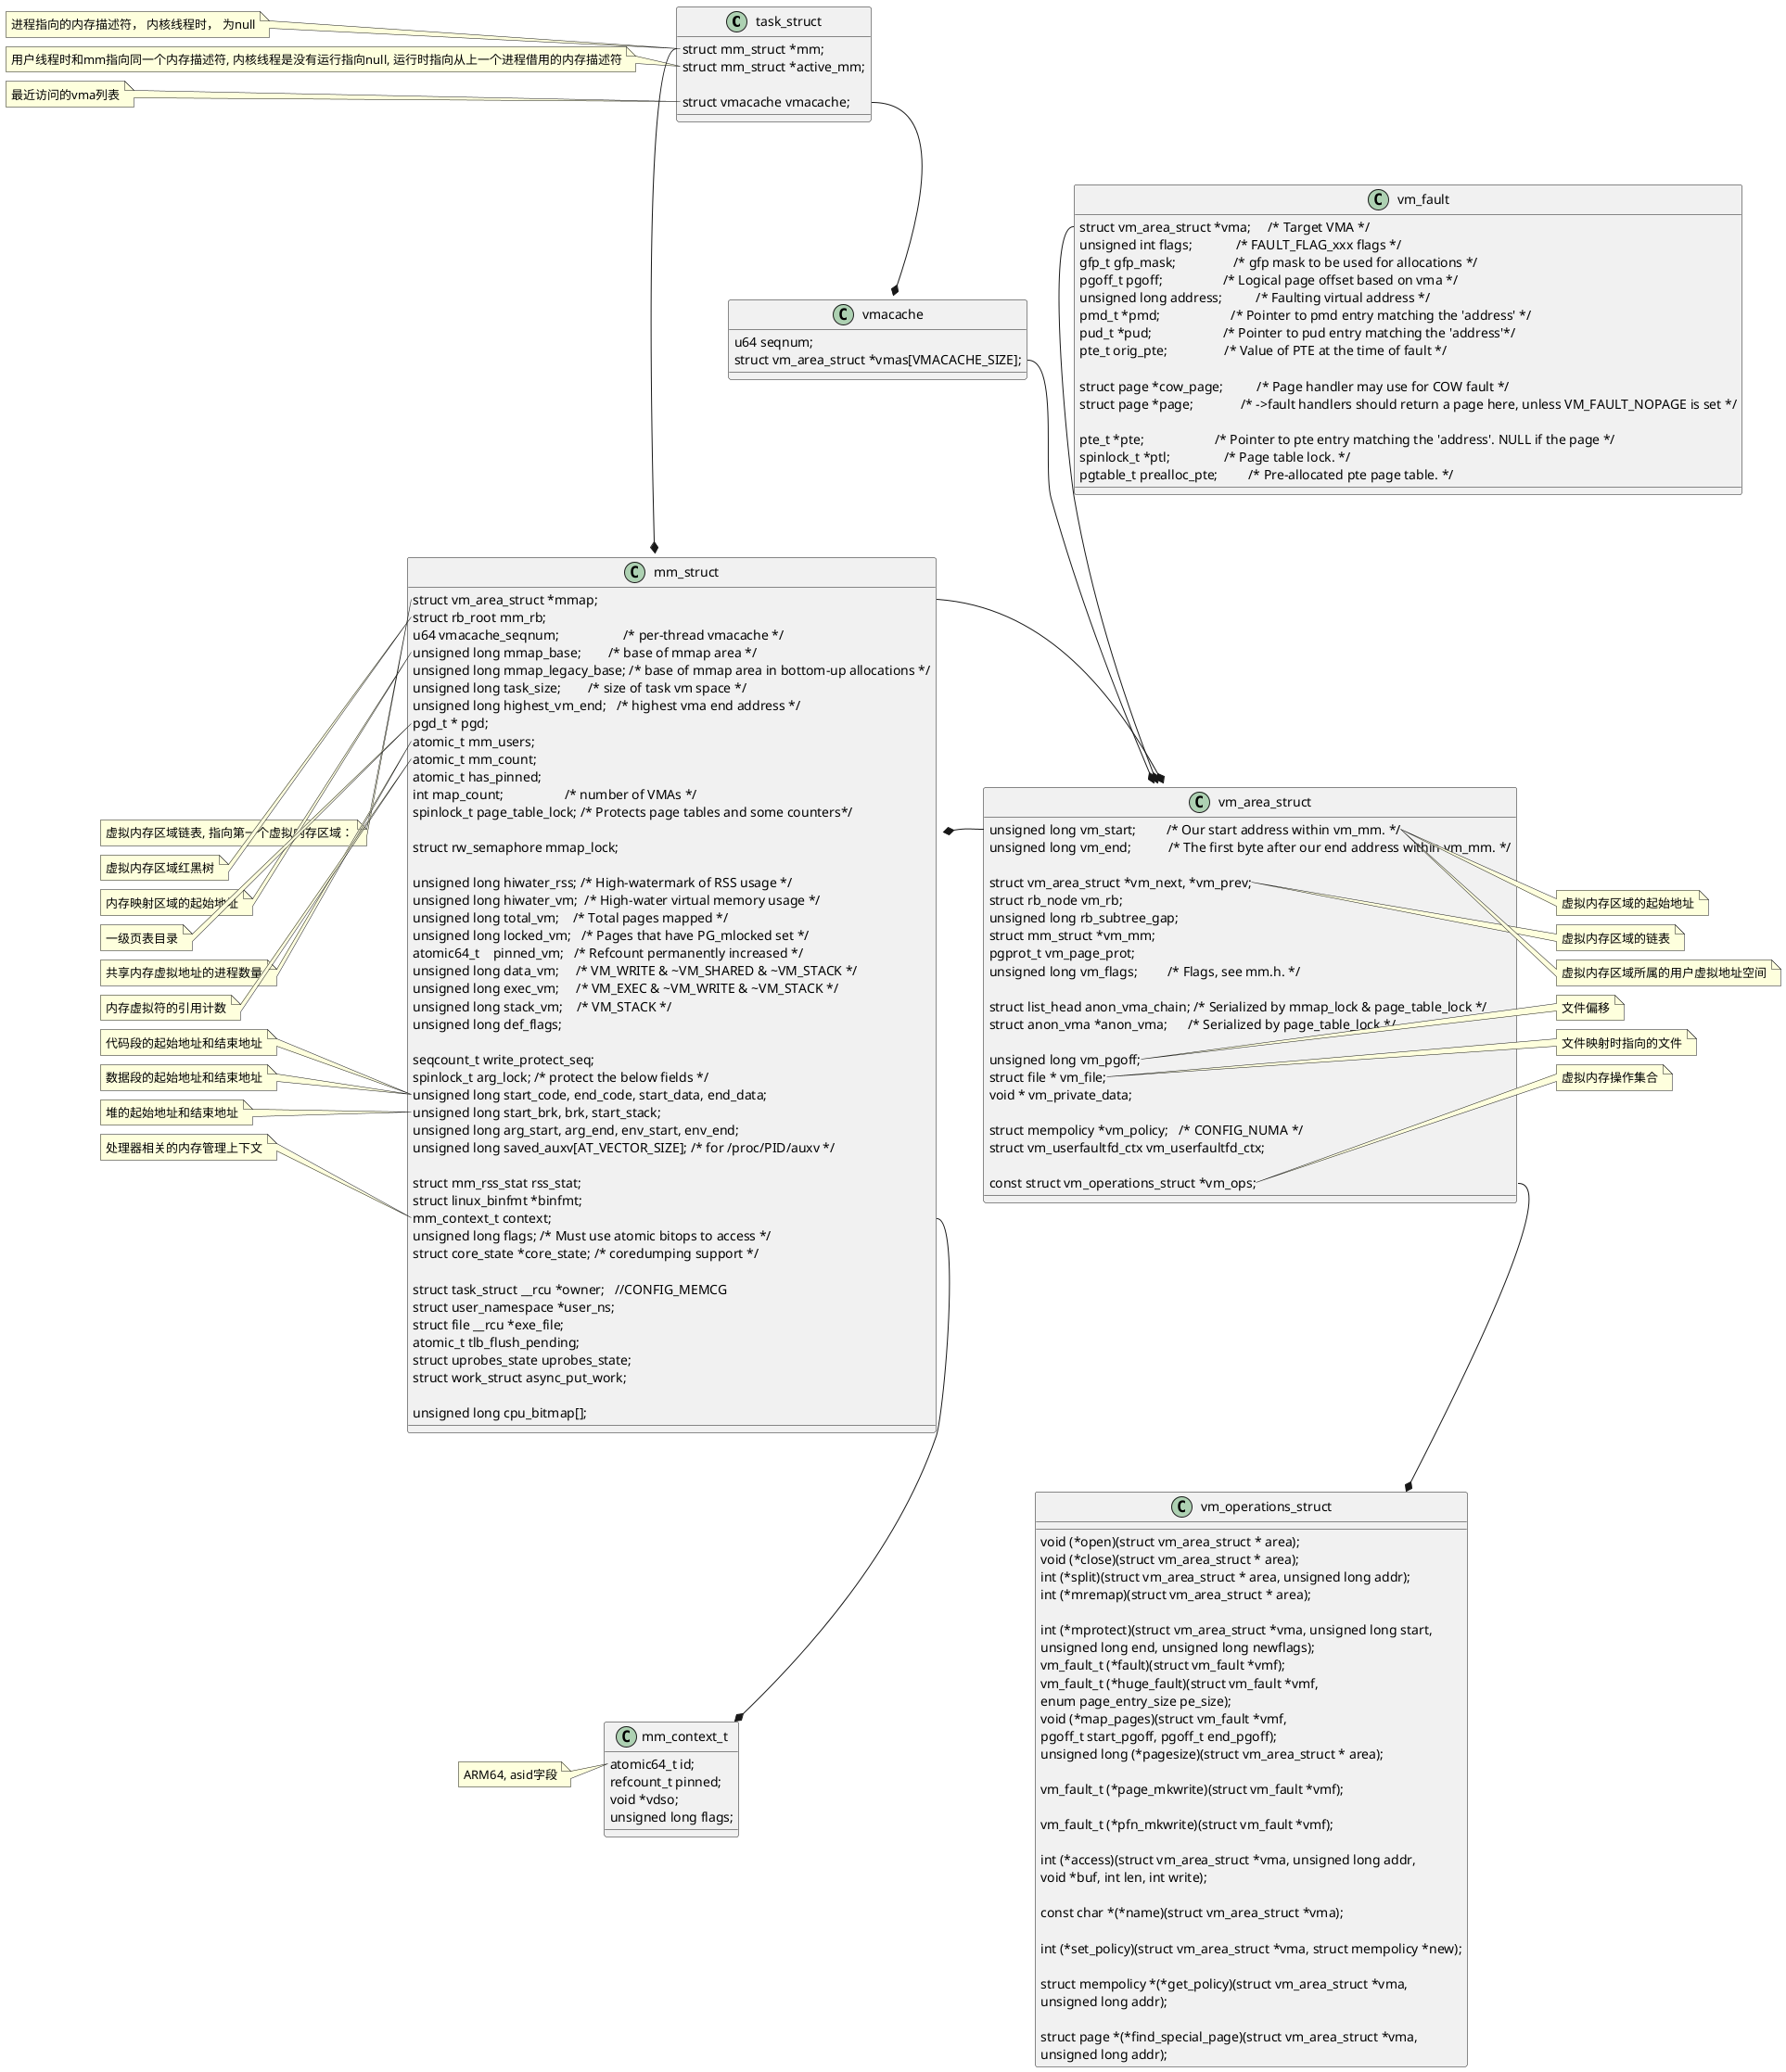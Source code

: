 @startuml
' left to right direction

class task_struct {
    struct mm_struct *mm;
    struct mm_struct *active_mm;

    struct vmacache vmacache;

}

note left of task_struct::mm
    进程指向的内存描述符， 内核线程时， 为null
end note

note left of task_struct::active_mm
    用户线程时和mm指向同一个内存描述符, 内核线程是没有运行指向null, 运行时指向从上一个进程借用的内存描述符
end note

note left of task_struct::vmacache
    最近访问的vma列表
end note

class vmacache {
        u64 seqnum;
        struct vm_area_struct *vmas[VMACACHE_SIZE];
}

class mm_struct {
    struct vm_area_struct *mmap;
    struct rb_root mm_rb;
    u64 vmacache_seqnum;                   /* per-thread vmacache */
    unsigned long mmap_base;        /* base of mmap area */
    unsigned long mmap_legacy_base; /* base of mmap area in bottom-up allocations */
    unsigned long task_size;        /* size of task vm space */
    unsigned long highest_vm_end;   /* highest vma end address */
    pgd_t * pgd;
    atomic_t mm_users;
    atomic_t mm_count;
    atomic_t has_pinned;
    int map_count;                  /* number of VMAs */
    spinlock_t page_table_lock; /* Protects page tables and some counters*/

    struct rw_semaphore mmap_lock;

    unsigned long hiwater_rss; /* High-watermark of RSS usage */
    unsigned long hiwater_vm;  /* High-water virtual memory usage */
    unsigned long total_vm;    /* Total pages mapped */
    unsigned long locked_vm;   /* Pages that have PG_mlocked set */
    atomic64_t    pinned_vm;   /* Refcount permanently increased */
    unsigned long data_vm;     /* VM_WRITE & ~VM_SHARED & ~VM_STACK */
    unsigned long exec_vm;     /* VM_EXEC & ~VM_WRITE & ~VM_STACK */
    unsigned long stack_vm;    /* VM_STACK */
    unsigned long def_flags;

    seqcount_t write_protect_seq;
    spinlock_t arg_lock; /* protect the below fields */
    unsigned long start_code, end_code, start_data, end_data;
    unsigned long start_brk, brk, start_stack;
    unsigned long arg_start, arg_end, env_start, env_end;
    unsigned long saved_auxv[AT_VECTOR_SIZE]; /* for /proc/PID/auxv */

    struct mm_rss_stat rss_stat;
    struct linux_binfmt *binfmt;
    mm_context_t context;
    unsigned long flags; /* Must use atomic bitops to access */
    struct core_state *core_state; /* coredumping support */

    struct task_struct __rcu *owner;   //CONFIG_MEMCG
    struct user_namespace *user_ns;
    struct file __rcu *exe_file;
    atomic_t tlb_flush_pending;
    struct uprobes_state uprobes_state;
    struct work_struct async_put_work;

    unsigned long cpu_bitmap[];
}

note left of mm_struct::mmap
    虚拟内存区域链表, 指向第一个虚拟内存区域：
end note

note left of mm_struct::mm_rb
    虚拟内存区域红黑树
end note

note left of mm_struct::mmap_base
    内存映射区域的起始地址
end note

note left of mm_struct::pgd
    一级页表目录
end note

note left of mm_struct::mm_users
    共享内存虚拟地址的进程数量
end note

note left of mm_struct::mm_count
    内存虚拟符的引用计数
end note

note left of mm_struct::start_code
    代码段的起始地址和结束地址
end note

note left of mm_struct::start_data
    数据段的起始地址和结束地址
end note

note left of mm_struct::start_brk
    堆的起始地址和结束地址
end note

note left of mm_struct::context
    处理器相关的内存管理上下文
end note


class mm_context_t {
    atomic64_t id;
    refcount_t pinned;
    void *vdso;
    unsigned long flags;
}

note left of mm_context_t::id
    ARM64, asid字段
end note


class vm_area_struct {
    unsigned long vm_start;         /* Our start address within vm_mm. */
    unsigned long vm_end;           /* The first byte after our end address within vm_mm. */

    struct vm_area_struct *vm_next, *vm_prev;
    struct rb_node vm_rb;
    unsigned long rb_subtree_gap;
    struct mm_struct *vm_mm;
    pgprot_t vm_page_prot;
    unsigned long vm_flags;         /* Flags, see mm.h. */

    struct list_head anon_vma_chain; /* Serialized by mmap_lock & page_table_lock */
    struct anon_vma *anon_vma;      /* Serialized by page_table_lock */

    unsigned long vm_pgoff;
    struct file * vm_file;
    void * vm_private_data;

    struct mempolicy *vm_policy;   /* CONFIG_NUMA */
    struct vm_userfaultfd_ctx vm_userfaultfd_ctx;

    const struct vm_operations_struct *vm_ops;
}

note right of vm_area_struct::vm_start
    虚拟内存区域的起始地址
end note

note right of vm_area_struct::vm_next
    虚拟内存区域的链表
end note

note right of vm_area_struct::vm_mm
    虚拟内存区域所属的用户虚拟地址空间
end note

note right of vm_area_struct::vm_pgoff
    文件偏移
end note

note right of vm_area_struct::vm_file
    文件映射时指向的文件
end note

note right of vm_area_struct::vm_ops
    虚拟内存操作集合
end note


class vm_operations_struct {
        void (*open)(struct vm_area_struct * area);
        void (*close)(struct vm_area_struct * area);
        int (*split)(struct vm_area_struct * area, unsigned long addr);
        int (*mremap)(struct vm_area_struct * area);

        int (*mprotect)(struct vm_area_struct *vma, unsigned long start,
                        unsigned long end, unsigned long newflags);
        vm_fault_t (*fault)(struct vm_fault *vmf);
        vm_fault_t (*huge_fault)(struct vm_fault *vmf,
                        enum page_entry_size pe_size);
        void (*map_pages)(struct vm_fault *vmf,
                        pgoff_t start_pgoff, pgoff_t end_pgoff);
        unsigned long (*pagesize)(struct vm_area_struct * area);

        vm_fault_t (*page_mkwrite)(struct vm_fault *vmf);

        vm_fault_t (*pfn_mkwrite)(struct vm_fault *vmf);

        int (*access)(struct vm_area_struct *vma, unsigned long addr,
                      void *buf, int len, int write);

        const char *(*name)(struct vm_area_struct *vma);

        int (*set_policy)(struct vm_area_struct *vma, struct mempolicy *new);

        struct mempolicy *(*get_policy)(struct vm_area_struct *vma,
                                        unsigned long addr);

        struct page *(*find_special_page)(struct vm_area_struct *vma,
                                          unsigned long addr);
}


class vm_fault { 
        struct vm_area_struct *vma;     /* Target VMA */
        unsigned int flags;             /* FAULT_FLAG_xxx flags */
        gfp_t gfp_mask;                 /* gfp mask to be used for allocations */
        pgoff_t pgoff;                  /* Logical page offset based on vma */
        unsigned long address;          /* Faulting virtual address */
        pmd_t *pmd;                     /* Pointer to pmd entry matching the 'address' */
        pud_t *pud;                     /* Pointer to pud entry matching the 'address'*/
        pte_t orig_pte;                 /* Value of PTE at the time of fault */

        struct page *cow_page;          /* Page handler may use for COW fault */
        struct page *page;              /* ->fault handlers should return a page here, unless VM_FAULT_NOPAGE is set */

        pte_t *pte;                     /* Pointer to pte entry matching the 'address'. NULL if the page */
        spinlock_t *ptl;                /* Page table lock. */
        pgtable_t prealloc_pte;         /* Pre-allocated pte page table. */
}



task_struct::mm --* mm_struct
task_struct::vmacache --* vmacache

vmacache::vmas --* vm_area_struct

mm_struct::context --* mm_context_t
mm_struct::mmap -right-* vm_area_struct

vm_area_struct::vm_ops --* vm_operations_struct
vm_area_struct::vm_mm --* mm_struct

vm_fault::vma --* vm_area_struct





